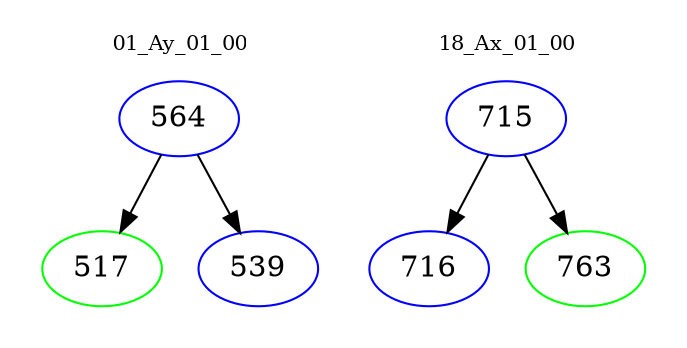 digraph{
subgraph cluster_0 {
color = white
label = "01_Ay_01_00";
fontsize=10;
T0_564 [label="564", color="blue"]
T0_564 -> T0_517 [color="black"]
T0_517 [label="517", color="green"]
T0_564 -> T0_539 [color="black"]
T0_539 [label="539", color="blue"]
}
subgraph cluster_1 {
color = white
label = "18_Ax_01_00";
fontsize=10;
T1_715 [label="715", color="blue"]
T1_715 -> T1_716 [color="black"]
T1_716 [label="716", color="blue"]
T1_715 -> T1_763 [color="black"]
T1_763 [label="763", color="green"]
}
}
